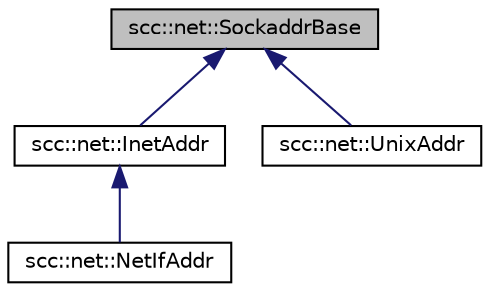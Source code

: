 digraph "scc::net::SockaddrBase"
{
 // LATEX_PDF_SIZE
  edge [fontname="Helvetica",fontsize="10",labelfontname="Helvetica",labelfontsize="10"];
  node [fontname="Helvetica",fontsize="10",shape=record];
  Node1 [label="scc::net::SockaddrBase",height=0.2,width=0.4,color="black", fillcolor="grey75", style="filled", fontcolor="black",tooltip="Socket address base class."];
  Node1 -> Node2 [dir="back",color="midnightblue",fontsize="10",style="solid",fontname="Helvetica"];
  Node2 [label="scc::net::InetAddr",height=0.2,width=0.4,color="black", fillcolor="white", style="filled",URL="$da/d56/classscc_1_1net_1_1InetAddr.html",tooltip="Ipv6 internet address."];
  Node2 -> Node3 [dir="back",color="midnightblue",fontsize="10",style="solid",fontname="Helvetica"];
  Node3 [label="scc::net::NetIfAddr",height=0.2,width=0.4,color="black", fillcolor="white", style="filled",URL="$d6/d0e/classscc_1_1net_1_1NetIfAddr.html",tooltip="Named address within an interface."];
  Node1 -> Node4 [dir="back",color="midnightblue",fontsize="10",style="solid",fontname="Helvetica"];
  Node4 [label="scc::net::UnixAddr",height=0.2,width=0.4,color="black", fillcolor="white", style="filled",URL="$d9/d6e/classscc_1_1net_1_1UnixAddr.html",tooltip="A unix domain address, which is a file of type \"socket.\"."];
}
